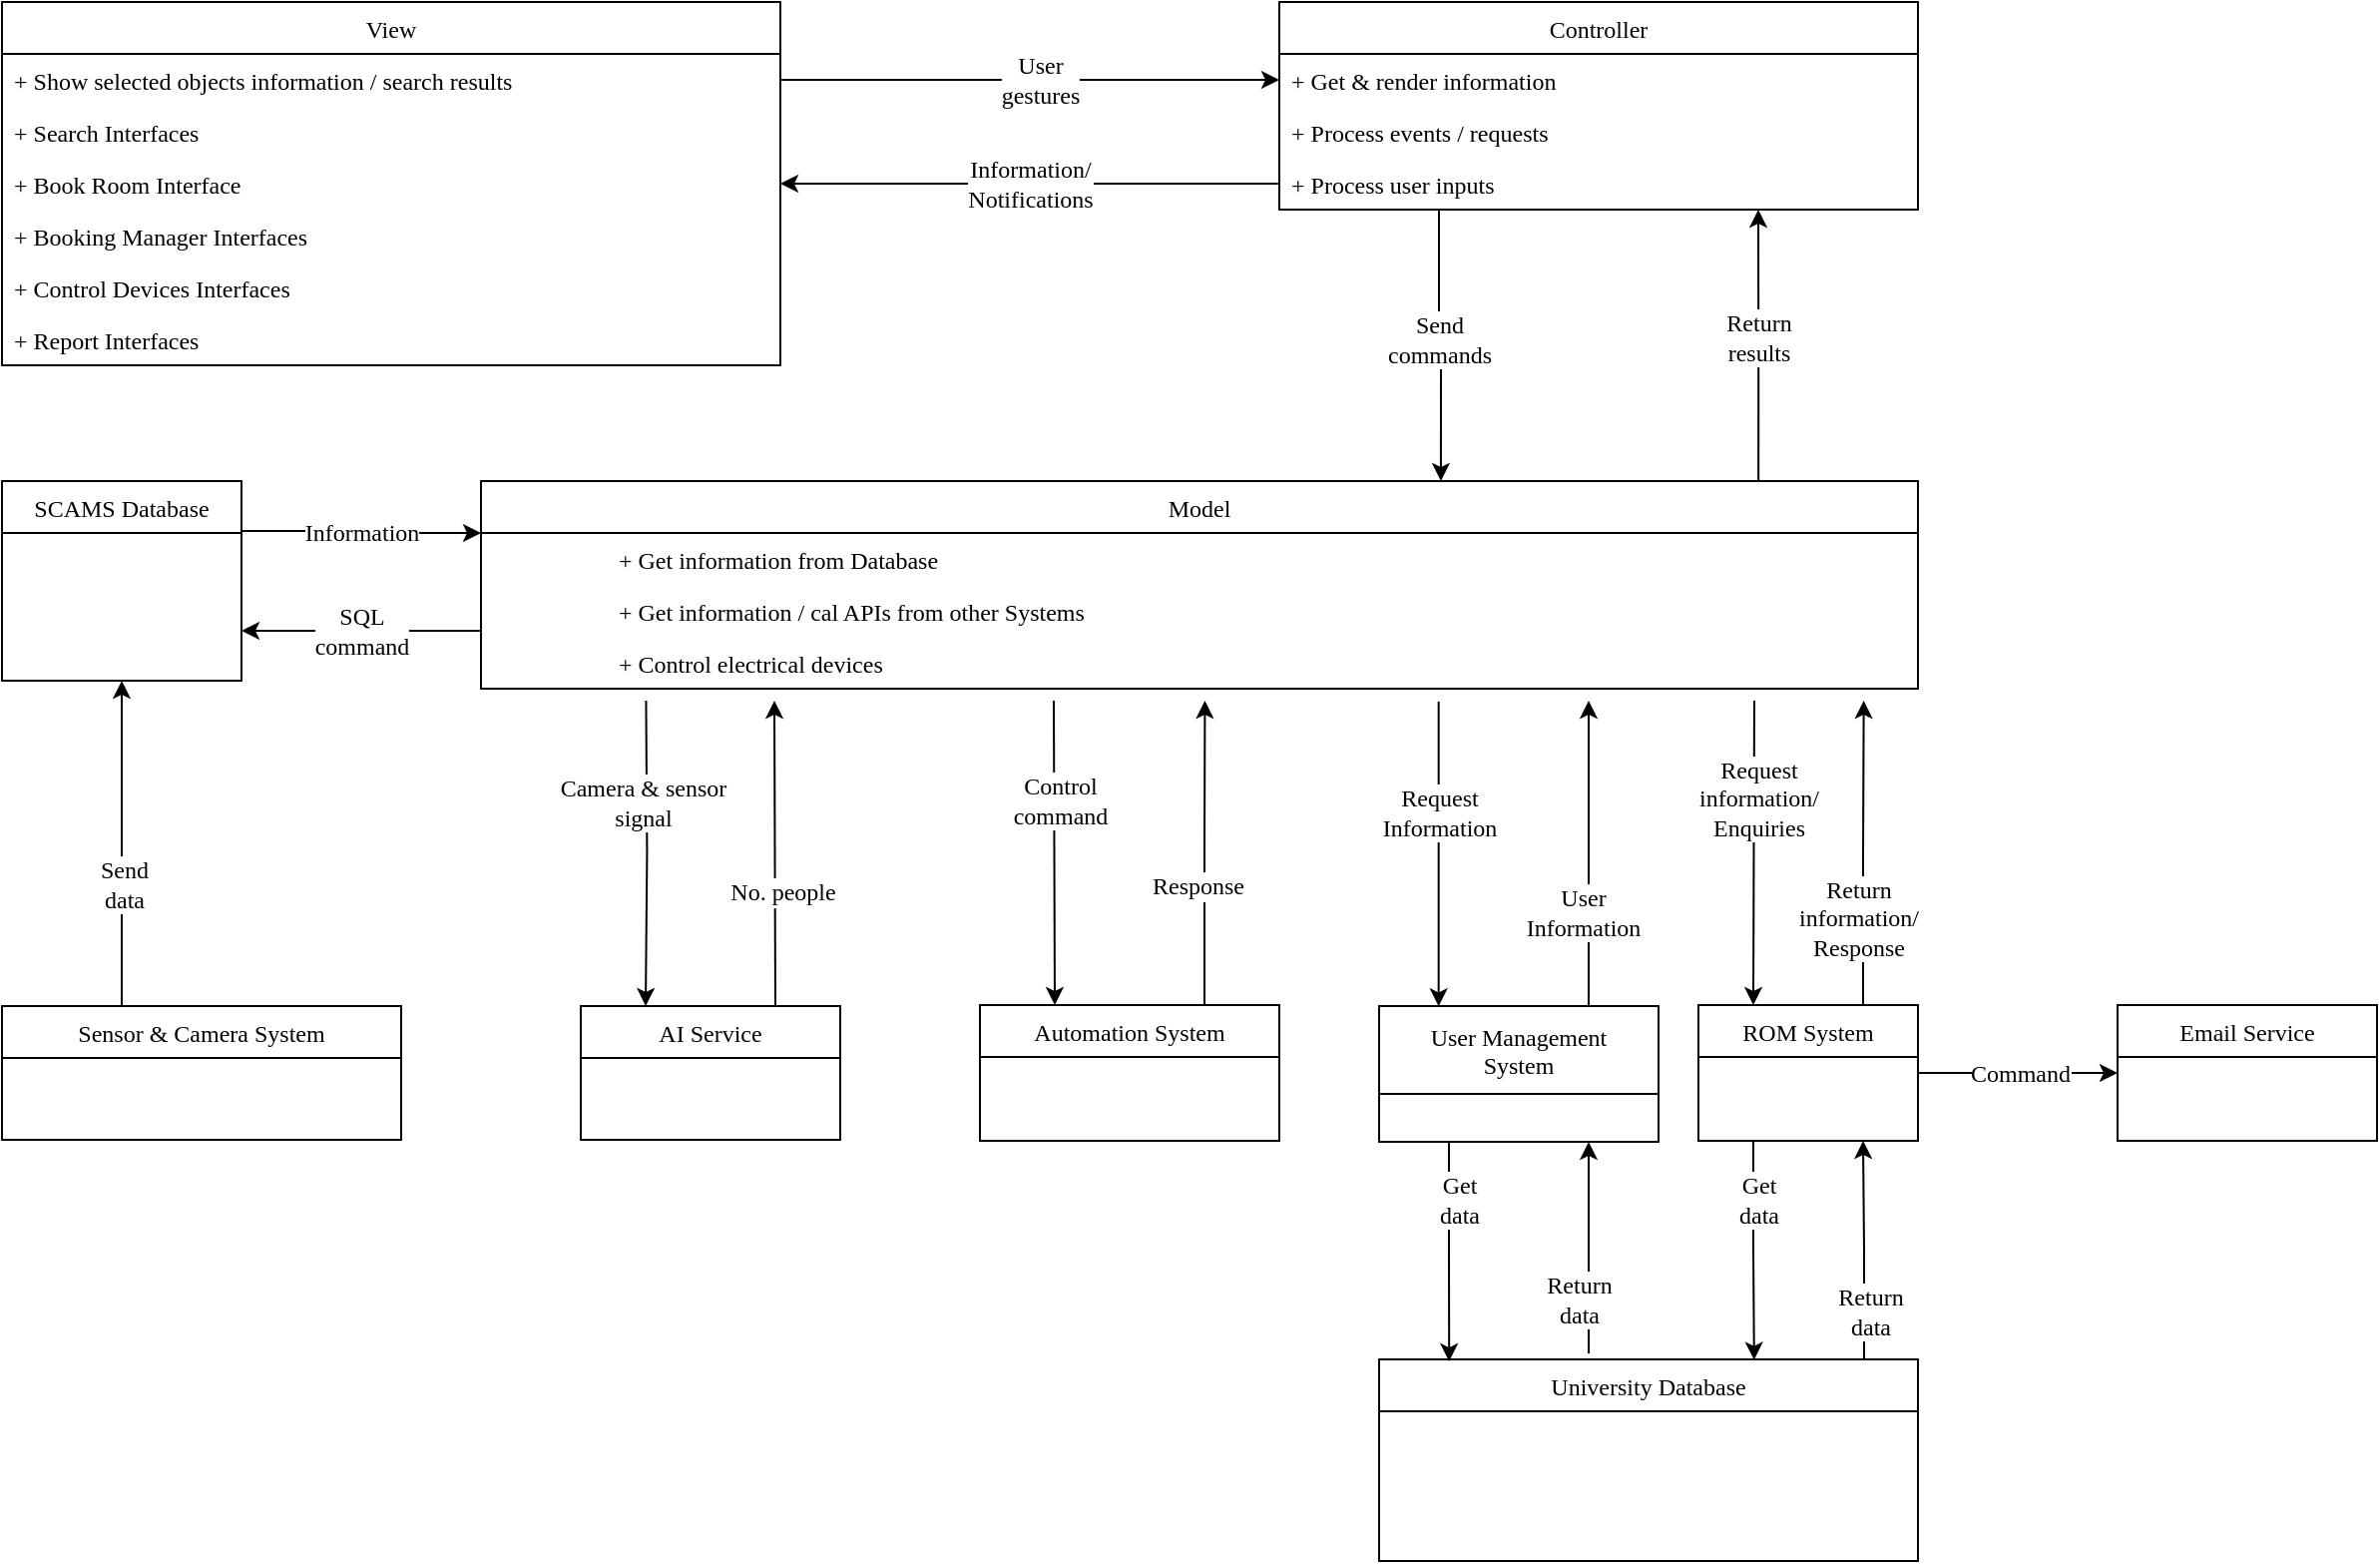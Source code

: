 <mxfile version="12.2.9" type="device" pages="1"><diagram id="8Xag030ukDNW25HNwjL5" name="Page-1"><mxGraphModel dx="2448" dy="1078" grid="1" gridSize="10" guides="1" tooltips="1" connect="1" arrows="1" fold="1" page="0" pageScale="1" pageWidth="850" pageHeight="1100" math="0" shadow="0"><root><mxCell id="0"/><mxCell id="1" parent="0"/><mxCell id="3hdIGnNaZ4MQPoALs2WU-1" value="View" style="swimlane;fontStyle=0;childLayout=stackLayout;horizontal=1;startSize=26;fillColor=none;horizontalStack=0;resizeParent=1;resizeParentMax=0;resizeLast=0;collapsible=1;marginBottom=0;fontFamily=Lucida Console;" vertex="1" parent="1"><mxGeometry x="-40" y="320" width="390" height="182" as="geometry"><mxRectangle x="-40" y="320" width="60" height="26" as="alternateBounds"/></mxGeometry></mxCell><mxCell id="3hdIGnNaZ4MQPoALs2WU-2" value="+ Show selected objects information / search results" style="text;strokeColor=none;fillColor=none;align=left;verticalAlign=top;spacingLeft=4;spacingRight=4;overflow=hidden;rotatable=0;points=[[0,0.5],[1,0.5]];portConstraint=eastwest;fontFamily=Lucida Console;" vertex="1" parent="3hdIGnNaZ4MQPoALs2WU-1"><mxGeometry y="26" width="390" height="26" as="geometry"/></mxCell><mxCell id="3hdIGnNaZ4MQPoALs2WU-3" value="+ Search Interfaces" style="text;strokeColor=none;fillColor=none;align=left;verticalAlign=top;spacingLeft=4;spacingRight=4;overflow=hidden;rotatable=0;points=[[0,0.5],[1,0.5]];portConstraint=eastwest;fontFamily=Lucida Console;" vertex="1" parent="3hdIGnNaZ4MQPoALs2WU-1"><mxGeometry y="52" width="390" height="26" as="geometry"/></mxCell><mxCell id="3hdIGnNaZ4MQPoALs2WU-4" value="+ Book Room Interface" style="text;strokeColor=none;fillColor=none;align=left;verticalAlign=top;spacingLeft=4;spacingRight=4;overflow=hidden;rotatable=0;points=[[0,0.5],[1,0.5]];portConstraint=eastwest;fontFamily=Lucida Console;" vertex="1" parent="3hdIGnNaZ4MQPoALs2WU-1"><mxGeometry y="78" width="390" height="26" as="geometry"/></mxCell><mxCell id="3hdIGnNaZ4MQPoALs2WU-14" value="+ Booking Manager Interfaces" style="text;strokeColor=none;fillColor=none;align=left;verticalAlign=top;spacingLeft=4;spacingRight=4;overflow=hidden;rotatable=0;points=[[0,0.5],[1,0.5]];portConstraint=eastwest;fontFamily=Lucida Console;" vertex="1" parent="3hdIGnNaZ4MQPoALs2WU-1"><mxGeometry y="104" width="390" height="26" as="geometry"/></mxCell><mxCell id="3hdIGnNaZ4MQPoALs2WU-15" value="+ Control Devices Interfaces" style="text;strokeColor=none;fillColor=none;align=left;verticalAlign=top;spacingLeft=4;spacingRight=4;overflow=hidden;rotatable=0;points=[[0,0.5],[1,0.5]];portConstraint=eastwest;fontFamily=Lucida Console;" vertex="1" parent="3hdIGnNaZ4MQPoALs2WU-1"><mxGeometry y="130" width="390" height="26" as="geometry"/></mxCell><mxCell id="3hdIGnNaZ4MQPoALs2WU-16" value="+ Report Interfaces" style="text;strokeColor=none;fillColor=none;align=left;verticalAlign=top;spacingLeft=4;spacingRight=4;overflow=hidden;rotatable=0;points=[[0,0.5],[1,0.5]];portConstraint=eastwest;fontFamily=Lucida Console;" vertex="1" parent="3hdIGnNaZ4MQPoALs2WU-1"><mxGeometry y="156" width="390" height="26" as="geometry"/></mxCell><mxCell id="3hdIGnNaZ4MQPoALs2WU-26" style="edgeStyle=orthogonalEdgeStyle;rounded=0;orthogonalLoop=1;jettySize=auto;html=1;exitX=0.25;exitY=1;exitDx=0;exitDy=0;entryX=0.668;entryY=0;entryDx=0;entryDy=0;fontFamily=Lucida Console;entryPerimeter=0;" edge="1" parent="1" source="3hdIGnNaZ4MQPoALs2WU-5" target="3hdIGnNaZ4MQPoALs2WU-9"><mxGeometry relative="1" as="geometry"/></mxCell><mxCell id="3hdIGnNaZ4MQPoALs2WU-27" value="&lt;div&gt;Send&lt;/div&gt;&lt;div&gt;commands&lt;/div&gt;" style="text;html=1;align=center;verticalAlign=middle;resizable=0;points=[];;labelBackgroundColor=#ffffff;fontFamily=Lucida Console;" vertex="1" connectable="0" parent="3hdIGnNaZ4MQPoALs2WU-26"><mxGeometry x="-0.245" y="-2" relative="1" as="geometry"><mxPoint x="2" y="13" as="offset"/></mxGeometry></mxCell><mxCell id="3hdIGnNaZ4MQPoALs2WU-5" value="Controller" style="swimlane;fontStyle=0;childLayout=stackLayout;horizontal=1;startSize=26;fillColor=none;horizontalStack=0;resizeParent=1;resizeParentMax=0;resizeLast=0;collapsible=1;marginBottom=0;fontFamily=Lucida Console;" vertex="1" parent="1"><mxGeometry x="600" y="320" width="320" height="104" as="geometry"/></mxCell><mxCell id="3hdIGnNaZ4MQPoALs2WU-6" value="+ Get &amp; render information" style="text;strokeColor=none;fillColor=none;align=left;verticalAlign=top;spacingLeft=4;spacingRight=4;overflow=hidden;rotatable=0;points=[[0,0.5],[1,0.5]];portConstraint=eastwest;fontFamily=Lucida Console;" vertex="1" parent="3hdIGnNaZ4MQPoALs2WU-5"><mxGeometry y="26" width="320" height="26" as="geometry"/></mxCell><mxCell id="3hdIGnNaZ4MQPoALs2WU-7" value="+ Process events / requests" style="text;strokeColor=none;fillColor=none;align=left;verticalAlign=top;spacingLeft=4;spacingRight=4;overflow=hidden;rotatable=0;points=[[0,0.5],[1,0.5]];portConstraint=eastwest;fontFamily=Lucida Console;" vertex="1" parent="3hdIGnNaZ4MQPoALs2WU-5"><mxGeometry y="52" width="320" height="26" as="geometry"/></mxCell><mxCell id="3hdIGnNaZ4MQPoALs2WU-8" value="+ Process user inputs" style="text;strokeColor=none;fillColor=none;align=left;verticalAlign=top;spacingLeft=4;spacingRight=4;overflow=hidden;rotatable=0;points=[[0,0.5],[1,0.5]];portConstraint=eastwest;fontFamily=Lucida Console;" vertex="1" parent="3hdIGnNaZ4MQPoALs2WU-5"><mxGeometry y="78" width="320" height="26" as="geometry"/></mxCell><mxCell id="3hdIGnNaZ4MQPoALs2WU-28" style="edgeStyle=orthogonalEdgeStyle;rounded=0;orthogonalLoop=1;jettySize=auto;html=1;exitX=0.889;exitY=0;exitDx=0;exitDy=0;entryX=0.75;entryY=1;entryDx=0;entryDy=0;fontFamily=Lucida Console;exitPerimeter=0;" edge="1" parent="1" source="3hdIGnNaZ4MQPoALs2WU-9" target="3hdIGnNaZ4MQPoALs2WU-5"><mxGeometry relative="1" as="geometry"/></mxCell><mxCell id="3hdIGnNaZ4MQPoALs2WU-29" value="&lt;div&gt;Return&lt;/div&gt;&lt;div&gt;results&lt;br&gt;&lt;/div&gt;" style="text;html=1;align=center;verticalAlign=middle;resizable=0;points=[];;labelBackgroundColor=#ffffff;fontFamily=Lucida Console;" vertex="1" connectable="0" parent="3hdIGnNaZ4MQPoALs2WU-28"><mxGeometry x="0.245" y="-1" relative="1" as="geometry"><mxPoint x="-1" y="12" as="offset"/></mxGeometry></mxCell><mxCell id="3hdIGnNaZ4MQPoALs2WU-9" value="Model" style="swimlane;fontStyle=0;childLayout=stackLayout;horizontal=1;startSize=26;fillColor=none;horizontalStack=0;resizeParent=1;resizeParentMax=0;resizeLast=0;collapsible=1;marginBottom=0;fontFamily=Lucida Console;" vertex="1" parent="1"><mxGeometry x="200" y="560" width="720" height="104" as="geometry"/></mxCell><mxCell id="3hdIGnNaZ4MQPoALs2WU-10" value="                     + Get information from Database" style="text;strokeColor=none;fillColor=none;align=left;verticalAlign=top;spacingLeft=4;spacingRight=4;overflow=hidden;rotatable=0;points=[[0,0.5],[1,0.5]];portConstraint=eastwest;fontFamily=Lucida Console;" vertex="1" parent="3hdIGnNaZ4MQPoALs2WU-9"><mxGeometry y="26" width="720" height="26" as="geometry"/></mxCell><mxCell id="3hdIGnNaZ4MQPoALs2WU-11" value="                     + Get information / cal APIs from other Systems" style="text;strokeColor=none;fillColor=none;align=left;verticalAlign=top;spacingLeft=4;spacingRight=4;overflow=hidden;rotatable=0;points=[[0,0.5],[1,0.5]];portConstraint=eastwest;fontFamily=Lucida Console;" vertex="1" parent="3hdIGnNaZ4MQPoALs2WU-9"><mxGeometry y="52" width="720" height="26" as="geometry"/></mxCell><mxCell id="3hdIGnNaZ4MQPoALs2WU-12" value="                     + Control electrical devices" style="text;strokeColor=none;fillColor=none;align=left;verticalAlign=top;spacingLeft=4;spacingRight=4;overflow=hidden;rotatable=0;points=[[0,0.5],[1,0.5]];portConstraint=eastwest;fontFamily=Lucida Console;" vertex="1" parent="3hdIGnNaZ4MQPoALs2WU-9"><mxGeometry y="78" width="720" height="26" as="geometry"/></mxCell><mxCell id="3hdIGnNaZ4MQPoALs2WU-22" style="edgeStyle=orthogonalEdgeStyle;rounded=0;orthogonalLoop=1;jettySize=auto;html=1;fontFamily=Lucida Console;" edge="1" parent="1" source="3hdIGnNaZ4MQPoALs2WU-2" target="3hdIGnNaZ4MQPoALs2WU-6"><mxGeometry relative="1" as="geometry"/></mxCell><mxCell id="3hdIGnNaZ4MQPoALs2WU-23" value="&lt;div&gt;User&lt;/div&gt;&lt;div&gt;gestures&lt;br&gt;&lt;/div&gt;" style="text;html=1;align=center;verticalAlign=middle;resizable=0;points=[];;labelBackgroundColor=#ffffff;fontFamily=Lucida Console;" vertex="1" connectable="0" parent="3hdIGnNaZ4MQPoALs2WU-22"><mxGeometry x="-0.308" relative="1" as="geometry"><mxPoint x="43" as="offset"/></mxGeometry></mxCell><mxCell id="3hdIGnNaZ4MQPoALs2WU-24" style="edgeStyle=orthogonalEdgeStyle;rounded=0;orthogonalLoop=1;jettySize=auto;html=1;entryX=1;entryY=0.5;entryDx=0;entryDy=0;fontFamily=Lucida Console;" edge="1" parent="1" source="3hdIGnNaZ4MQPoALs2WU-8" target="3hdIGnNaZ4MQPoALs2WU-1"><mxGeometry relative="1" as="geometry"/></mxCell><mxCell id="3hdIGnNaZ4MQPoALs2WU-25" value="&lt;div&gt;Information/&lt;/div&gt;&lt;div&gt;Notifications&lt;br&gt;&lt;/div&gt;" style="text;html=1;align=center;verticalAlign=middle;resizable=0;points=[];;labelBackgroundColor=#ffffff;fontFamily=Lucida Console;" vertex="1" connectable="0" parent="3hdIGnNaZ4MQPoALs2WU-24"><mxGeometry x="-0.12" y="1" relative="1" as="geometry"><mxPoint x="-15" y="-1" as="offset"/></mxGeometry></mxCell><mxCell id="3hdIGnNaZ4MQPoALs2WU-103" style="edgeStyle=orthogonalEdgeStyle;rounded=0;orthogonalLoop=1;jettySize=auto;html=1;exitX=0.75;exitY=0;exitDx=0;exitDy=0;fontFamily=Lucida Console;" edge="1" parent="1" source="3hdIGnNaZ4MQPoALs2WU-42"><mxGeometry relative="1" as="geometry"><mxPoint x="562.714" y="670" as="targetPoint"/></mxGeometry></mxCell><mxCell id="3hdIGnNaZ4MQPoALs2WU-107" value="Response" style="text;html=1;align=center;verticalAlign=middle;resizable=0;points=[];;labelBackgroundColor=#ffffff;fontFamily=Lucida Console;" vertex="1" connectable="0" parent="3hdIGnNaZ4MQPoALs2WU-103"><mxGeometry x="-0.215" y="4" relative="1" as="geometry"><mxPoint as="offset"/></mxGeometry></mxCell><mxCell id="3hdIGnNaZ4MQPoALs2WU-105" style="edgeStyle=orthogonalEdgeStyle;rounded=0;orthogonalLoop=1;jettySize=auto;html=1;exitX=0.25;exitY=0;exitDx=0;exitDy=0;fontFamily=Lucida Console;entryX=0.25;entryY=0;entryDx=0;entryDy=0;" edge="1" parent="1" target="3hdIGnNaZ4MQPoALs2WU-42"><mxGeometry relative="1" as="geometry"><mxPoint x="487" y="670" as="sourcePoint"/></mxGeometry></mxCell><mxCell id="3hdIGnNaZ4MQPoALs2WU-106" value="&lt;div&gt;Control&lt;/div&gt;&lt;div&gt;command&lt;br&gt;&lt;/div&gt;" style="text;html=1;align=center;verticalAlign=middle;resizable=0;points=[];;labelBackgroundColor=#ffffff;fontFamily=Lucida Console;" vertex="1" connectable="0" parent="3hdIGnNaZ4MQPoALs2WU-105"><mxGeometry x="-0.215" y="1" relative="1" as="geometry"><mxPoint x="2" y="-10" as="offset"/></mxGeometry></mxCell><mxCell id="3hdIGnNaZ4MQPoALs2WU-42" value="Automation System" style="swimlane;fontStyle=0;childLayout=stackLayout;horizontal=1;startSize=26;fillColor=none;horizontalStack=0;resizeParent=1;resizeParentMax=0;resizeLast=0;collapsible=1;marginBottom=0;fontFamily=Lucida Console;" vertex="1" parent="1"><mxGeometry x="450" y="822.5" width="150" height="68" as="geometry"/></mxCell><mxCell id="3hdIGnNaZ4MQPoALs2WU-52" value="Email Service" style="swimlane;fontStyle=0;childLayout=stackLayout;horizontal=1;startSize=26;fillColor=none;horizontalStack=0;resizeParent=1;resizeParentMax=0;resizeLast=0;collapsible=1;marginBottom=0;fontFamily=Lucida Console;" vertex="1" parent="1"><mxGeometry x="1020" y="822.5" width="130" height="68" as="geometry"/></mxCell><mxCell id="3hdIGnNaZ4MQPoALs2WU-62" style="edgeStyle=orthogonalEdgeStyle;rounded=0;orthogonalLoop=1;jettySize=auto;html=1;exitX=0.75;exitY=0;exitDx=0;exitDy=0;fontFamily=Lucida Console;" edge="1" parent="1" source="3hdIGnNaZ4MQPoALs2WU-53"><mxGeometry relative="1" as="geometry"><mxPoint x="892.833" y="670" as="targetPoint"/><Array as="points"><mxPoint x="893" y="748"/></Array></mxGeometry></mxCell><mxCell id="3hdIGnNaZ4MQPoALs2WU-64" value="&lt;div&gt;Return&lt;/div&gt;&lt;div&gt;information/&lt;/div&gt;&lt;div&gt;Response&lt;br&gt;&lt;/div&gt;" style="text;html=1;align=center;verticalAlign=middle;resizable=0;points=[];;labelBackgroundColor=#ffffff;fontFamily=Lucida Console;" vertex="1" connectable="0" parent="3hdIGnNaZ4MQPoALs2WU-62"><mxGeometry x="0.331" y="-1" relative="1" as="geometry"><mxPoint x="-3.5" y="57.5" as="offset"/></mxGeometry></mxCell><mxCell id="3hdIGnNaZ4MQPoALs2WU-83" style="edgeStyle=orthogonalEdgeStyle;rounded=0;orthogonalLoop=1;jettySize=auto;html=1;exitX=1;exitY=0.5;exitDx=0;exitDy=0;entryX=0;entryY=0.5;entryDx=0;entryDy=0;fontFamily=Lucida Console;" edge="1" parent="1" source="3hdIGnNaZ4MQPoALs2WU-53" target="3hdIGnNaZ4MQPoALs2WU-52"><mxGeometry relative="1" as="geometry"/></mxCell><mxCell id="3hdIGnNaZ4MQPoALs2WU-84" value="Command" style="text;html=1;align=center;verticalAlign=middle;resizable=0;points=[];;labelBackgroundColor=#ffffff;fontFamily=Lucida Console;" vertex="1" connectable="0" parent="3hdIGnNaZ4MQPoALs2WU-83"><mxGeometry x="-0.219" relative="1" as="geometry"><mxPoint x="11.5" as="offset"/></mxGeometry></mxCell><mxCell id="3hdIGnNaZ4MQPoALs2WU-89" style="edgeStyle=orthogonalEdgeStyle;rounded=0;orthogonalLoop=1;jettySize=auto;html=1;exitX=0.25;exitY=1;exitDx=0;exitDy=0;entryX=0.696;entryY=0.003;entryDx=0;entryDy=0;entryPerimeter=0;fontFamily=Lucida Console;" edge="1" parent="1" source="3hdIGnNaZ4MQPoALs2WU-53" target="3hdIGnNaZ4MQPoALs2WU-68"><mxGeometry relative="1" as="geometry"><Array as="points"><mxPoint x="837" y="945"/></Array></mxGeometry></mxCell><mxCell id="3hdIGnNaZ4MQPoALs2WU-92" value="&lt;div&gt;Get&lt;/div&gt;&lt;div&gt;data&lt;br&gt;&lt;/div&gt;" style="text;html=1;align=center;verticalAlign=middle;resizable=0;points=[];;labelBackgroundColor=#ffffff;fontFamily=Lucida Console;" vertex="1" connectable="0" parent="3hdIGnNaZ4MQPoALs2WU-89"><mxGeometry x="-0.006" y="13" relative="1" as="geometry"><mxPoint x="-10.5" y="-25" as="offset"/></mxGeometry></mxCell><mxCell id="3hdIGnNaZ4MQPoALs2WU-90" style="edgeStyle=orthogonalEdgeStyle;rounded=0;orthogonalLoop=1;jettySize=auto;html=1;exitX=0.9;exitY=0.003;exitDx=0;exitDy=0;entryX=0.75;entryY=1;entryDx=0;entryDy=0;fontFamily=Lucida Console;exitPerimeter=0;" edge="1" parent="1" source="3hdIGnNaZ4MQPoALs2WU-68" target="3hdIGnNaZ4MQPoALs2WU-53"><mxGeometry relative="1" as="geometry"><Array as="points"><mxPoint x="893" y="945"/></Array></mxGeometry></mxCell><mxCell id="3hdIGnNaZ4MQPoALs2WU-91" value="&lt;div&gt;Return&lt;br&gt;&lt;/div&gt;&lt;div&gt;data&lt;br&gt;&lt;/div&gt;" style="text;html=1;align=center;verticalAlign=middle;resizable=0;points=[];;labelBackgroundColor=#ffffff;fontFamily=Lucida Console;" vertex="1" connectable="0" parent="3hdIGnNaZ4MQPoALs2WU-90"><mxGeometry x="0.006" y="6" relative="1" as="geometry"><mxPoint x="2.5" y="25" as="offset"/></mxGeometry></mxCell><mxCell id="3hdIGnNaZ4MQPoALs2WU-53" value="ROM System" style="swimlane;fontStyle=0;childLayout=stackLayout;horizontal=1;startSize=26;fillColor=none;horizontalStack=0;resizeParent=1;resizeParentMax=0;resizeLast=0;collapsible=1;marginBottom=0;fontFamily=Lucida Console;" vertex="1" parent="1"><mxGeometry x="810" y="822.5" width="110" height="68" as="geometry"><mxRectangle x="810" y="722" width="100" height="26" as="alternateBounds"/></mxGeometry></mxCell><mxCell id="3hdIGnNaZ4MQPoALs2WU-74" style="edgeStyle=orthogonalEdgeStyle;rounded=0;orthogonalLoop=1;jettySize=auto;html=1;exitX=0.75;exitY=0;exitDx=0;exitDy=0;fontFamily=Lucida Console;" edge="1" parent="1" source="3hdIGnNaZ4MQPoALs2WU-54"><mxGeometry relative="1" as="geometry"><mxPoint x="755" y="670" as="targetPoint"/><Array as="points"><mxPoint x="755" y="670"/></Array></mxGeometry></mxCell><mxCell id="3hdIGnNaZ4MQPoALs2WU-76" value="&lt;div&gt;User&lt;/div&gt;&lt;div&gt;Information&lt;br&gt;&lt;/div&gt;" style="text;html=1;align=center;verticalAlign=middle;resizable=0;points=[];;labelBackgroundColor=#ffffff;fontFamily=Lucida Console;" vertex="1" connectable="0" parent="3hdIGnNaZ4MQPoALs2WU-74"><mxGeometry x="0.179" y="3" relative="1" as="geometry"><mxPoint y="43" as="offset"/></mxGeometry></mxCell><mxCell id="3hdIGnNaZ4MQPoALs2WU-94" style="edgeStyle=orthogonalEdgeStyle;rounded=0;orthogonalLoop=1;jettySize=auto;html=1;exitX=0.25;exitY=1;exitDx=0;exitDy=0;entryX=0.13;entryY=0.01;entryDx=0;entryDy=0;entryPerimeter=0;fontFamily=Lucida Console;" edge="1" parent="1" source="3hdIGnNaZ4MQPoALs2WU-54" target="3hdIGnNaZ4MQPoALs2WU-68"><mxGeometry relative="1" as="geometry"/></mxCell><mxCell id="3hdIGnNaZ4MQPoALs2WU-96" value="&lt;div&gt;Get&lt;/div&gt;&lt;div&gt;data&lt;br&gt;&lt;/div&gt;" style="text;html=1;align=center;verticalAlign=middle;resizable=0;points=[];;labelBackgroundColor=#ffffff;fontFamily=Lucida Console;" vertex="1" connectable="0" parent="3hdIGnNaZ4MQPoALs2WU-94"><mxGeometry x="-0.212" y="-1" relative="1" as="geometry"><mxPoint x="5.5" y="-14.5" as="offset"/></mxGeometry></mxCell><mxCell id="3hdIGnNaZ4MQPoALs2WU-95" style="edgeStyle=orthogonalEdgeStyle;rounded=0;orthogonalLoop=1;jettySize=auto;html=1;exitX=0.389;exitY=-0.03;exitDx=0;exitDy=0;entryX=0.75;entryY=1;entryDx=0;entryDy=0;fontFamily=Lucida Console;exitPerimeter=0;" edge="1" parent="1" source="3hdIGnNaZ4MQPoALs2WU-68" target="3hdIGnNaZ4MQPoALs2WU-54"><mxGeometry relative="1" as="geometry"/></mxCell><mxCell id="3hdIGnNaZ4MQPoALs2WU-97" value="&lt;div&gt;Return&lt;/div&gt;&lt;div&gt;data&lt;br&gt;&lt;/div&gt;" style="text;html=1;align=center;verticalAlign=middle;resizable=0;points=[];;labelBackgroundColor=#ffffff;fontFamily=Lucida Console;" vertex="1" connectable="0" parent="3hdIGnNaZ4MQPoALs2WU-95"><mxGeometry x="-0.183" relative="1" as="geometry"><mxPoint x="-5" y="16.5" as="offset"/></mxGeometry></mxCell><mxCell id="3hdIGnNaZ4MQPoALs2WU-54" value="User Management&#xA;System" style="swimlane;fontStyle=0;childLayout=stackLayout;horizontal=1;startSize=44;fillColor=none;horizontalStack=0;resizeParent=1;resizeParentMax=0;resizeLast=0;collapsible=1;marginBottom=0;fontFamily=Lucida Console;" vertex="1" parent="1"><mxGeometry x="650" y="823" width="140" height="68" as="geometry"/></mxCell><mxCell id="3hdIGnNaZ4MQPoALs2WU-111" style="edgeStyle=orthogonalEdgeStyle;rounded=0;orthogonalLoop=1;jettySize=auto;html=1;exitX=0.25;exitY=0;exitDx=0;exitDy=0;entryX=0.5;entryY=1;entryDx=0;entryDy=0;fontFamily=Lucida Console;" edge="1" parent="1" source="3hdIGnNaZ4MQPoALs2WU-55" target="3hdIGnNaZ4MQPoALs2WU-67"><mxGeometry relative="1" as="geometry"><Array as="points"><mxPoint x="20" y="823"/></Array></mxGeometry></mxCell><mxCell id="3hdIGnNaZ4MQPoALs2WU-112" value="&lt;div&gt;Send&lt;/div&gt;&lt;div&gt;data&lt;br&gt;&lt;/div&gt;" style="text;html=1;align=center;verticalAlign=middle;resizable=0;points=[];;labelBackgroundColor=#ffffff;fontFamily=Lucida Console;" vertex="1" connectable="0" parent="3hdIGnNaZ4MQPoALs2WU-111"><mxGeometry x="-0.179" y="-1" relative="1" as="geometry"><mxPoint as="offset"/></mxGeometry></mxCell><mxCell id="3hdIGnNaZ4MQPoALs2WU-55" value="Sensor &amp; Camera System" style="swimlane;fontStyle=0;childLayout=stackLayout;horizontal=1;startSize=26;fillColor=none;horizontalStack=0;resizeParent=1;resizeParentMax=0;resizeLast=0;collapsible=1;marginBottom=0;fontFamily=Lucida Console;" vertex="1" parent="1"><mxGeometry x="-40" y="823" width="200" height="67" as="geometry"/></mxCell><mxCell id="3hdIGnNaZ4MQPoALs2WU-101" style="edgeStyle=orthogonalEdgeStyle;rounded=0;orthogonalLoop=1;jettySize=auto;html=1;exitX=0.75;exitY=0;exitDx=0;exitDy=0;fontFamily=Lucida Console;" edge="1" parent="1" source="3hdIGnNaZ4MQPoALs2WU-56"><mxGeometry relative="1" as="geometry"><mxPoint x="347" y="670" as="targetPoint"/></mxGeometry></mxCell><mxCell id="3hdIGnNaZ4MQPoALs2WU-109" value="No. people" style="text;html=1;align=center;verticalAlign=middle;resizable=0;points=[];;labelBackgroundColor=#ffffff;fontFamily=Lucida Console;" vertex="1" connectable="0" parent="3hdIGnNaZ4MQPoALs2WU-101"><mxGeometry x="-0.252" y="-3" relative="1" as="geometry"><mxPoint as="offset"/></mxGeometry></mxCell><mxCell id="3hdIGnNaZ4MQPoALs2WU-102" style="edgeStyle=orthogonalEdgeStyle;rounded=0;orthogonalLoop=1;jettySize=auto;html=1;exitX=0.25;exitY=0;exitDx=0;exitDy=0;fontFamily=Lucida Console;entryX=0.25;entryY=0;entryDx=0;entryDy=0;" edge="1" parent="1" target="3hdIGnNaZ4MQPoALs2WU-56"><mxGeometry relative="1" as="geometry"><mxPoint x="282.714" y="670" as="sourcePoint"/></mxGeometry></mxCell><mxCell id="3hdIGnNaZ4MQPoALs2WU-108" value="&lt;div&gt;Camera &amp;amp; sensor&lt;/div&gt;&lt;div&gt;signal&lt;br&gt;&lt;/div&gt;" style="text;html=1;align=center;verticalAlign=middle;resizable=0;points=[];;labelBackgroundColor=#ffffff;fontFamily=Lucida Console;" vertex="1" connectable="0" parent="3hdIGnNaZ4MQPoALs2WU-102"><mxGeometry x="-0.215" relative="1" as="geometry"><mxPoint x="-2.5" y="-10" as="offset"/></mxGeometry></mxCell><mxCell id="3hdIGnNaZ4MQPoALs2WU-56" value="AI Service" style="swimlane;fontStyle=0;childLayout=stackLayout;horizontal=1;startSize=26;fillColor=none;horizontalStack=0;resizeParent=1;resizeParentMax=0;resizeLast=0;collapsible=1;marginBottom=0;fontFamily=Lucida Console;" vertex="1" parent="1"><mxGeometry x="250" y="823" width="130" height="67" as="geometry"/></mxCell><mxCell id="3hdIGnNaZ4MQPoALs2WU-63" style="edgeStyle=orthogonalEdgeStyle;rounded=0;orthogonalLoop=1;jettySize=auto;html=1;fontFamily=Lucida Console;entryX=0.25;entryY=0;entryDx=0;entryDy=0;" edge="1" parent="1" target="3hdIGnNaZ4MQPoALs2WU-53"><mxGeometry relative="1" as="geometry"><mxPoint x="819.833" y="760.167" as="targetPoint"/><mxPoint x="838" y="670" as="sourcePoint"/><Array as="points"><mxPoint x="837" y="670"/></Array></mxGeometry></mxCell><mxCell id="3hdIGnNaZ4MQPoALs2WU-65" value="&lt;div&gt;Request&lt;/div&gt;&lt;div&gt;information/&lt;/div&gt;&lt;div&gt;Enquiries&lt;br&gt;&lt;/div&gt;" style="text;html=1;align=center;verticalAlign=middle;resizable=0;points=[];;labelBackgroundColor=#ffffff;fontFamily=Lucida Console;" vertex="1" connectable="0" parent="3hdIGnNaZ4MQPoALs2WU-63"><mxGeometry x="-0.257" y="-2" relative="1" as="geometry"><mxPoint x="4" y="-8" as="offset"/></mxGeometry></mxCell><mxCell id="3hdIGnNaZ4MQPoALs2WU-78" style="edgeStyle=orthogonalEdgeStyle;rounded=0;orthogonalLoop=1;jettySize=auto;html=1;exitX=1;exitY=0.25;exitDx=0;exitDy=0;entryX=0;entryY=0.25;entryDx=0;entryDy=0;fontFamily=Lucida Console;" edge="1" parent="1" source="3hdIGnNaZ4MQPoALs2WU-67" target="3hdIGnNaZ4MQPoALs2WU-9"><mxGeometry relative="1" as="geometry"><Array as="points"><mxPoint x="145" y="585"/></Array></mxGeometry></mxCell><mxCell id="3hdIGnNaZ4MQPoALs2WU-79" value="Information" style="text;html=1;align=center;verticalAlign=middle;resizable=0;points=[];;labelBackgroundColor=#ffffff;fontFamily=Lucida Console;" vertex="1" connectable="0" parent="3hdIGnNaZ4MQPoALs2WU-78"><mxGeometry x="-0.178" relative="1" as="geometry"><mxPoint x="10" y="1" as="offset"/></mxGeometry></mxCell><mxCell id="3hdIGnNaZ4MQPoALs2WU-67" value="SCAMS Database" style="swimlane;fontStyle=0;childLayout=stackLayout;horizontal=1;startSize=26;fillColor=none;horizontalStack=0;resizeParent=1;resizeParentMax=0;resizeLast=0;collapsible=1;marginBottom=0;fontFamily=Lucida Console;" vertex="1" parent="1"><mxGeometry x="-40" y="560" width="120" height="100" as="geometry"/></mxCell><mxCell id="3hdIGnNaZ4MQPoALs2WU-68" value="University Database" style="swimlane;fontStyle=0;childLayout=stackLayout;horizontal=1;startSize=26;fillColor=none;horizontalStack=0;resizeParent=1;resizeParentMax=0;resizeLast=0;collapsible=1;marginBottom=0;fontFamily=Lucida Console;" vertex="1" parent="1"><mxGeometry x="650" y="1000" width="270" height="101" as="geometry"/></mxCell><mxCell id="3hdIGnNaZ4MQPoALs2WU-70" style="edgeStyle=orthogonalEdgeStyle;rounded=0;orthogonalLoop=1;jettySize=auto;html=1;entryX=1;entryY=0.75;entryDx=0;entryDy=0;fontFamily=Lucida Console;" edge="1" parent="1" source="3hdIGnNaZ4MQPoALs2WU-11" target="3hdIGnNaZ4MQPoALs2WU-67"><mxGeometry relative="1" as="geometry"><Array as="points"><mxPoint x="170" y="635"/><mxPoint x="170" y="635"/></Array></mxGeometry></mxCell><mxCell id="3hdIGnNaZ4MQPoALs2WU-73" value="&lt;div&gt;SQL&lt;/div&gt;&lt;div&gt;command&lt;/div&gt;" style="text;html=1;align=center;verticalAlign=middle;resizable=0;points=[];;labelBackgroundColor=#ffffff;fontFamily=Lucida Console;" vertex="1" connectable="0" parent="3hdIGnNaZ4MQPoALs2WU-70"><mxGeometry x="-0.001" y="-12" relative="1" as="geometry"><mxPoint y="12" as="offset"/></mxGeometry></mxCell><mxCell id="3hdIGnNaZ4MQPoALs2WU-75" style="edgeStyle=orthogonalEdgeStyle;rounded=0;orthogonalLoop=1;jettySize=auto;html=1;exitX=0.75;exitY=0;exitDx=0;exitDy=0;fontFamily=Lucida Console;" edge="1" parent="1"><mxGeometry relative="1" as="geometry"><mxPoint x="679.833" y="823.167" as="targetPoint"/><mxPoint x="679.833" y="670.5" as="sourcePoint"/></mxGeometry></mxCell><mxCell id="3hdIGnNaZ4MQPoALs2WU-77" value="&lt;div&gt;Request&lt;/div&gt;&lt;div&gt;Information&lt;br&gt;&lt;/div&gt;" style="text;html=1;align=center;verticalAlign=middle;resizable=0;points=[];;labelBackgroundColor=#ffffff;fontFamily=Lucida Console;" vertex="1" connectable="0" parent="3hdIGnNaZ4MQPoALs2WU-75"><mxGeometry x="-0.168" y="1" relative="1" as="geometry"><mxPoint x="-1" y="-8.5" as="offset"/></mxGeometry></mxCell></root></mxGraphModel></diagram></mxfile>